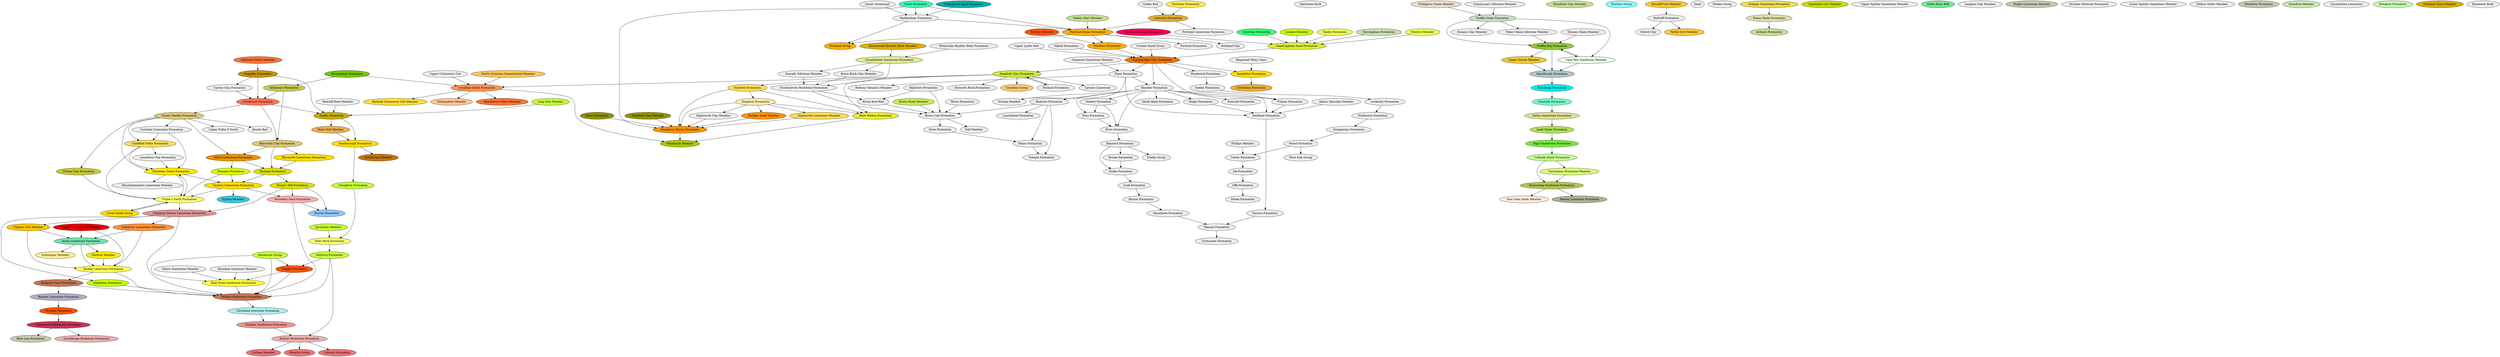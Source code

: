 strict digraph  {
"Woodrow Clay Member" [fillcolor="#949400", style=filled, url="http://data.bgs.ac.uk/id/Lexicon/NamedRockUnit/WCL"];
"Moor Grit Member" [fillcolor="#edb054", style=filled, url="http://data.bgs.ac.uk/id/Lexicon/NamedRockUnit/MRG"];
"Marlstone Rock" [fillcolor="#EEEEEE", style=filled, url="http://data.bgs.ac.uk/id/Lexicon/NamedRockUnit/H4803"];
"Dogger Formation" [fillcolor="#ff5400", style=filled, url="http://data.bgs.ac.uk/id/Lexicon/NamedRockUnit/DGR"];
"Ravenscar Group" [fillcolor="#c9ff36", style=filled, url="http://data.bgs.ac.uk/id/Lexicon/NamedRockUnit/RAG"];
"Saltwick Formation" [fillcolor="#c9ff36", style=filled, url="http://data.bgs.ac.uk/id/Lexicon/NamedRockUnit/SWK"];
"Blea Wyke Sandstone Formation" [fillcolor="#ffff36", style=filled, url="http://data.bgs.ac.uk/id/Lexicon/NamedRockUnit/BW"];
"Whitby Mudstone Formation" [fillcolor="#c97554", style=filled, url="http://data.bgs.ac.uk/id/Lexicon/NamedRockUnit/WHM"];
"Leziate Member" [fillcolor="#c9ff00", style=filled, url="http://data.bgs.ac.uk/id/Lexicon/NamedRockUnit/LZB"];
"West Sole Group" [fillcolor="#EEEEEE", style=filled, url="http://data.bgs.ac.uk/id/Lexicon/NamedRockUnit/WSTS"];
"Dun Caan Shale Member" [fillcolor="#ffede0", style=filled, url="http://data.bgs.ac.uk/id/Lexicon/NamedRockUnit/DCSH"];
"Tealby Formation" [fillcolor="#edff54", style=filled, url="http://data.bgs.ac.uk/id/Lexicon/NamedRockUnit/TBF"];
"Raasay Ironstone Formation" [fillcolor="#b0b094", style=filled, url="http://data.bgs.ac.uk/id/Lexicon/NamedRockUnit/RASI"];
"Cotham Member" [fillcolor="#ed7575", style=filled, url="http://data.bgs.ac.uk/id/Lexicon/NamedRockUnit/CTM"];
"Stanford Formation" [fillcolor="#ffe054", style=filled, url="http://data.bgs.ac.uk/id/Lexicon/NamedRockUnit/STFD"];
"Ampthill Clay Formation" [fillcolor="#c9ed36", style=filled, url="http://data.bgs.ac.uk/id/Lexicon/NamedRockUnit/AMC"];
"Kingston Formation" [fillcolor="#ffedb0", style=filled, url="http://data.bgs.ac.uk/id/Lexicon/NamedRockUnit/KTON"];
"West Walton Formation" [fillcolor="#eded36", style=filled, url="http://data.bgs.ac.uk/id/Lexicon/NamedRockUnit/WWB"];
"Hundleby Clay Member" [fillcolor="#c9e094", style=filled, url="http://data.bgs.ac.uk/id/Lexicon/NamedRockUnit/HBC"];
"Portland Group" [fillcolor="#ffb000", style=filled, url="http://data.bgs.ac.uk/id/Lexicon/NamedRockUnit/PL"];
"Piper Formation" [fillcolor="#EEEEEE", style=filled, url="http://data.bgs.ac.uk/id/Lexicon/NamedRockUnit/PIPR"];
"Kimmeridge Clay Formation" [fillcolor="#ed7500", style=filled, url="http://data.bgs.ac.uk/id/Lexicon/NamedRockUnit/KC"];
"Claymore Sandstone Member" [fillcolor="#EEEEEE", style=filled, url="http://data.bgs.ac.uk/id/Lexicon/NamedRockUnit/CYSA"];
"Rattray Volcanics Member" [fillcolor="#EEEEEE", style=filled, url="http://data.bgs.ac.uk/id/Lexicon/NamedRockUnit/RAVL"];
"Stroma Member" [fillcolor="#EEEEEE", style=filled, url="http://data.bgs.ac.uk/id/Lexicon/NamedRockUnit/STRM"];
"Heather Formation" [fillcolor="#EEEEEE", style=filled, url="http://data.bgs.ac.uk/id/Lexicon/NamedRockUnit/HTHE"];
"Pentland Formation" [fillcolor="#EEEEEE", style=filled, url="http://data.bgs.ac.uk/id/Lexicon/NamedRockUnit/PNTL"];
"Amundsen Formation" [fillcolor="#EEEEEE", style=filled, url="http://data.bgs.ac.uk/id/Lexicon/NamedRockUnit/AMND"];
"Burton Formation" [fillcolor="#EEEEEE", style=filled, url="http://data.bgs.ac.uk/id/Lexicon/NamedRockUnit/BURT"];
"Nansen Formation" [fillcolor="#EEEEEE", style=filled, url="http://data.bgs.ac.uk/id/Lexicon/NamedRockUnit/NANN"];
"Duntulm Formation" [fillcolor="#75ffc9", style=filled, url="http://data.bgs.ac.uk/id/Lexicon/NamedRockUnit/DTM"];
"Kilmaluag Formation" [fillcolor="#00eded", style=filled, url="http://data.bgs.ac.uk/id/Lexicon/NamedRockUnit/KML"];
"Valtos Sandstone Formation" [fillcolor="#e0e094", style=filled, url="http://data.bgs.ac.uk/id/Lexicon/NamedRockUnit/VTS"];
"Durness Group" [fillcolor="#94ffff", style=filled, url="http://data.bgs.ac.uk/id/Lexicon/NamedRockUnit/DNG"];
"Beacon Limestone Formation" [fillcolor="#b0b0c9", style=filled, url="http://data.bgs.ac.uk/id/Lexicon/NamedRockUnit/BNLS"];
"Bridport Sand Formation" [fillcolor="#c97554", style=filled, url="http://data.bgs.ac.uk/id/Lexicon/NamedRockUnit/BDS"];
"Dyrham Formation" [fillcolor="#ff5400", style=filled, url="http://data.bgs.ac.uk/id/Lexicon/NamedRockUnit/DYS"];
"Blue Lias Formation" [fillcolor="#c9c9b0", style=filled, url="http://data.bgs.ac.uk/id/Lexicon/NamedRockUnit/BLI"];
"Minchinhampton Limestone Member" [fillcolor="#EEEEEE", style=filled, url="http://data.bgs.ac.uk/id/Lexicon/NamedRockUnit/MHPL"];
"Forest Marble Formation" [fillcolor="#e0c975", style=filled, url="http://data.bgs.ac.uk/id/Lexicon/NamedRockUnit/FMB"];
"Cornbrash Formation" [fillcolor="#ff7554", style=filled, url="http://data.bgs.ac.uk/id/Lexicon/NamedRockUnit/CB"];
"Corsham Limestone Formation" [fillcolor="#EEEEEE", style=filled, url="http://data.bgs.ac.uk/id/Lexicon/NamedRockUnit/CSHF"];
"White Limestone Formation" [fillcolor="#ed9400", style=filled, url="http://data.bgs.ac.uk/id/Lexicon/NamedRockUnit/WHL"];
"Chalfield Oolite Formation" [fillcolor="#ffe054", style=filled, url="http://data.bgs.ac.uk/id/Lexicon/NamedRockUnit/CFDO"];
"Upper Fuller'S Earth" [fillcolor="#EEEEEE", style=filled, url="http://data.bgs.ac.uk/id/Lexicon/NamedRockUnit/H5116"];
"Boueti Bed" [fillcolor="#EEEEEE", style=filled, url="http://data.bgs.ac.uk/id/Lexicon/NamedRockUnit/BOU"];
"Athelstan Oolite Formation" [fillcolor="#ffed00", style=filled, url="http://data.bgs.ac.uk/id/Lexicon/NamedRockUnit/AOL"];
"Frome Clay Formation" [fillcolor="#c9c936", style=filled, url="http://data.bgs.ac.uk/id/Lexicon/NamedRockUnit/FRC"];
"Brora Brick Clay Member" [fillcolor="#EEEEEE", style=filled, url="http://data.bgs.ac.uk/id/Lexicon/NamedRockUnit/BROBC"];
"Elsworth Rock Formation" [fillcolor="#EEEEEE", style=filled, url="http://data.bgs.ac.uk/id/Lexicon/NamedRockUnit/ELR"];
"Sharp's Hill Formation" [fillcolor="#e0e000", style=filled, url="http://data.bgs.ac.uk/id/Lexicon/NamedRockUnit/SHHB"];
"Rutland Formation" [fillcolor="#e0e000", style=filled, url="http://data.bgs.ac.uk/id/Lexicon/NamedRockUnit/RLD"];
"Horsehay Sand Formation" [fillcolor="#ffb0b0", style=filled, url="http://data.bgs.ac.uk/id/Lexicon/NamedRockUnit/HYSA"];
"Chipping Norton Limestone Formation" [fillcolor="#e09494", style=filled, url="http://data.bgs.ac.uk/id/Lexicon/NamedRockUnit/CNL"];
"Horton Formation" [fillcolor="#94c9ff", style=filled, url="http://data.bgs.ac.uk/id/Lexicon/NamedRockUnit/HNF"];
"Fuller's Earth Formation" [fillcolor="#ffff75", style=filled, url="http://data.bgs.ac.uk/id/Lexicon/NamedRockUnit/FE"];
"Grantham Formation" [fillcolor="#c9ff00", style=filled, url="http://data.bgs.ac.uk/id/Lexicon/NamedRockUnit/GRF"];
"Clypeus Grit Member" [fillcolor="#ffc900", style=filled, url="http://data.bgs.ac.uk/id/Lexicon/NamedRockUnit/CG"];
"Redcliff Formation" [fillcolor="#EEEEEE", style=filled, url="http://data.bgs.ac.uk/id/Lexicon/NamedRockUnit/RECF"];
"Bencliff Grit Member" [fillcolor="#ffc936", style=filled, url="http://data.bgs.ac.uk/id/Lexicon/NamedRockUnit/BFG"];
"Oxford Clay" [fillcolor="#EEEEEE", style=filled, url="http://data.bgs.ac.uk/id/Lexicon/NamedRockUnit/H1175"];
"Nothe Grit Member" [fillcolor="#ffc936", style=filled, url="http://data.bgs.ac.uk/id/Lexicon/NamedRockUnit/NGT"];
"Kellaways Formation" [fillcolor="#c9c954", style=filled, url="http://data.bgs.ac.uk/id/Lexicon/NamedRockUnit/KLB"];
"Hunstanton Formation" [fillcolor="#75c900", style=filled, url="http://data.bgs.ac.uk/id/Lexicon/NamedRockUnit/HUCK"];
"Coralline Oolite Formation" [fillcolor="#ff9454", style=filled, url="http://data.bgs.ac.uk/id/Lexicon/NamedRockUnit/COO"];
"Upper Calcareous Grit" [fillcolor="#EEEEEE", style=filled, url="http://data.bgs.ac.uk/id/Lexicon/NamedRockUnit/H1171"];
"North Grimston Cementstone Member" [fillcolor="#ffc954", style=filled, url="http://data.bgs.ac.uk/id/Lexicon/NamedRockUnit/NGRC"];
"Birdsall Calcareous Grit Member" [fillcolor="#ffe036", style=filled, url="http://data.bgs.ac.uk/id/Lexicon/NamedRockUnit/BICG"];
"Yedmandale Member" [fillcolor="#ffc994", style=filled, url="http://data.bgs.ac.uk/id/Lexicon/NamedRockUnit/YED"];
"Hambleton Oolite Member" [fillcolor="#ff7536", style=filled, url="http://data.bgs.ac.uk/id/Lexicon/NamedRockUnit/HAO"];
"Weymouth Member" [fillcolor="#b0c900", style=filled, url="http://data.bgs.ac.uk/id/Lexicon/NamedRockUnit/WEY"];
"Strathsteven Mudstone Formation" [fillcolor="#EEEEEE", style=filled, url="http://data.bgs.ac.uk/id/Lexicon/NamedRockUnit/SSTV"];
"Fascally Siltstone Member" [fillcolor="#EEEEEE", style=filled, url="http://data.bgs.ac.uk/id/Lexicon/NamedRockUnit/FCYSI"];
"Clynekirkton Sandstone Formation" [fillcolor="#e0ed94", style=filled, url="http://data.bgs.ac.uk/id/Lexicon/NamedRockUnit/CYK"];
"Brora Coal Formation" [fillcolor="#EEEEEE", style=filled, url="http://data.bgs.ac.uk/id/Lexicon/NamedRockUnit/BOCO"];
"Brora Roof Bed" [fillcolor="#EEEEEE", style=filled, url="http://data.bgs.ac.uk/id/Lexicon/NamedRockUnit/BRORO"];
"Blisworth Clay Formation" [fillcolor="#e0c975", style=filled, url="http://data.bgs.ac.uk/id/Lexicon/NamedRockUnit/BWC"];
"Blisworth Limestone Formation" [fillcolor="#ffe000", style=filled, url="http://data.bgs.ac.uk/id/Lexicon/NamedRockUnit/BWL"];
"Lealt Shale Formation" [fillcolor="#b0e054", style=filled, url="http://data.bgs.ac.uk/id/Lexicon/NamedRockUnit/LASH"];
Sand [fillcolor="#EEEEEE", style=filled, url="http://data.bgs.ac.uk/id/EarthMaterialClass/RockName/SANDU"];
"Lower Greensand" [fillcolor="#EEEEEE", style=filled, url="http://data.bgs.ac.uk/id/Lexicon/NamedRockUnit/H1024"];
"Etive Formation" [fillcolor="#EEEEEE", style=filled, url="http://data.bgs.ac.uk/id/Lexicon/NamedRockUnit/ETVE"];
"Tarbert Formation" [fillcolor="#EEEEEE", style=filled, url="http://data.bgs.ac.uk/id/Lexicon/NamedRockUnit/TARB"];
"Ness Formation" [fillcolor="#EEEEEE", style=filled, url="http://data.bgs.ac.uk/id/Lexicon/NamedRockUnit/NESS"];
"Rannoch Formation" [fillcolor="#EEEEEE", style=filled, url="http://data.bgs.ac.uk/id/Lexicon/NamedRockUnit/RANN"];
"Birdlip Limestone Formation" [fillcolor="#ffff54", style=filled, url="http://data.bgs.ac.uk/id/Lexicon/NamedRockUnit/BLPL"];
"Harford Member" [fillcolor="#ffed00", style=filled, url="http://data.bgs.ac.uk/id/Lexicon/NamedRockUnit/HFD"];
"Aston Limestone Formation" [fillcolor="#75e0b0", style=filled, url="http://data.bgs.ac.uk/id/Lexicon/NamedRockUnit/ASLS"];
"Salperton Limestone Formation" [fillcolor="#ff9436", style=filled, url="http://data.bgs.ac.uk/id/Lexicon/NamedRockUnit/SALS"];
"Upper Trigonia Grit Member" [fillcolor="#ed0000", style=filled, url="http://data.bgs.ac.uk/id/Lexicon/NamedRockUnit/UTG"];
"Staffin Shale Formation" [fillcolor="#c9e0c9", style=filled, url="http://data.bgs.ac.uk/id/Lexicon/NamedRockUnit/SFSH"];
"Flodigarry Shale Member" [fillcolor="#ede0c9", style=filled, url="http://data.bgs.ac.uk/id/Lexicon/NamedRockUnit/FLOS"];
"Camasunary Siltstone Member" [fillcolor="#EEEEEE", style=filled, url="http://data.bgs.ac.uk/id/Lexicon/NamedRockUnit/CASI"];
"Staffin Bay Formation" [fillcolor="#94c936", style=filled, url="http://data.bgs.ac.uk/id/Lexicon/NamedRockUnit/STBA"];
"Dunans Clay Member" [fillcolor="#EEEEEE", style=filled, url="http://data.bgs.ac.uk/id/Lexicon/NamedRockUnit/DUNCL"];
"Tobar Ceann Siltstone Member" [fillcolor="#EEEEEE", style=filled, url="http://data.bgs.ac.uk/id/Lexicon/NamedRockUnit/TCN"];
"Carn Mor Sandstone Member" [fillcolor="#edffed", style=filled, url="http://data.bgs.ac.uk/id/Lexicon/NamedRockUnit/CMSA"];
"Corallian Group" [fillcolor="#ffc975", style=filled, url="http://data.bgs.ac.uk/id/Lexicon/NamedRockUnit/CR"];
"Cleveland Ironstone Formation" [fillcolor="#b0eded", style=filled, url="http://data.bgs.ac.uk/id/Lexicon/NamedRockUnit/CDI"];
"Beckley Sand Member" [fillcolor="#ff9400", style=filled, url="http://data.bgs.ac.uk/id/Lexicon/NamedRockUnit/BYSA"];
"Cullaidh Shale Formation" [fillcolor="#c9ff94", style=filled, url="http://data.bgs.ac.uk/id/Lexicon/NamedRockUnit/CUD"];
"Elgol Sandstone Formation" [fillcolor="#75ed36", style=filled, url="http://data.bgs.ac.uk/id/Lexicon/NamedRockUnit/ESA"];
"Bearreraig Sandstone Formation" [fillcolor="#b0c954", style=filled, url="http://data.bgs.ac.uk/id/Lexicon/NamedRockUnit/BEAS"];
"Garantiana Mudstone Member" [fillcolor="#e0ff75", style=filled, url="http://data.bgs.ac.uk/id/Lexicon/NamedRockUnit/GASH"];
"Kintradwell Boulder Beds Member" [fillcolor="#e0b000", style=filled, url="http://data.bgs.ac.uk/id/Lexicon/NamedRockUnit/KTW"];
"Lossiehead Formation" [fillcolor="#EEEEEE", style=filled, url="http://data.bgs.ac.uk/id/Lexicon/NamedRockUnit/LOSD"];
"Taynton Limestone Formation" [fillcolor="#ffe000", style=filled, url="http://data.bgs.ac.uk/id/Lexicon/NamedRockUnit/TY"];
"Hampen Formation" [fillcolor="#e0ff00", style=filled, url="http://data.bgs.ac.uk/id/Lexicon/NamedRockUnit/HMB"];
"Eyford Member" [fillcolor="#36c9e0", style=filled, url="http://data.bgs.ac.uk/id/Lexicon/NamedRockUnit/EYF"];
"Lulworth Formation" [fillcolor="#e0b036", style=filled, url="http://data.bgs.ac.uk/id/Lexicon/NamedRockUnit/LULW"];
"Cinder Bed" [fillcolor="#EEEEEE", style=filled, url="http://data.bgs.ac.uk/id/Lexicon/NamedRockUnit/CIN"];
"Durlston Formation" [fillcolor="#ffed54", style=filled, url="http://data.bgs.ac.uk/id/Lexicon/NamedRockUnit/DURN"];
"Portland Limestone Formation" [fillcolor="#EEEEEE", style=filled, url="http://data.bgs.ac.uk/id/Lexicon/NamedRockUnit/H4270"];
"Staithes Sandstone Formation" [fillcolor="#ed9494", style=filled, url="http://data.bgs.ac.uk/id/Lexicon/NamedRockUnit/STA"];
"Redcar Mudstone Formation" [fillcolor="#edb0b0", style=filled, url="http://data.bgs.ac.uk/id/Lexicon/NamedRockUnit/RMU"];
"Dersingham Formation" [fillcolor="#c9e0b0", style=filled, url="http://data.bgs.ac.uk/id/Lexicon/NamedRockUnit/DEB"];
"Cayton Clay Formation" [fillcolor="#EEEEEE", style=filled, url="http://data.bgs.ac.uk/id/Lexicon/NamedRockUnit/CAYC"];
"Osgodby Formation" [fillcolor="#c99400", style=filled, url="http://data.bgs.ac.uk/id/Lexicon/NamedRockUnit/OSBY"];
"Eller Beck Formation" [fillcolor="#ffff75", style=filled, url="http://data.bgs.ac.uk/id/Lexicon/NamedRockUnit/EBB"];
"Cloughton Formation" [fillcolor="#c9ff36", style=filled, url="http://data.bgs.ac.uk/id/Lexicon/NamedRockUnit/CLH"];
"Sycarham Member" [fillcolor="#c9ff36", style=filled, url="http://data.bgs.ac.uk/id/Lexicon/NamedRockUnit/SYCM"];
"Yellow Sandstone Member" [fillcolor="#EEEEEE", style=filled, url="http://data.bgs.ac.uk/id/Lexicon/NamedRockUnit/YSDT"];
"Lansdown Clay Formation" [fillcolor="#EEEEEE", style=filled, url="http://data.bgs.ac.uk/id/Lexicon/NamedRockUnit/LDN"];
"Hugin Formation" [fillcolor="#EEEEEE", style=filled, url="http://data.bgs.ac.uk/id/Lexicon/NamedRockUnit/HUGI"];
"Golspie Formation" [fillcolor="#EEEEEE", style=filled, url="http://data.bgs.ac.uk/id/Lexicon/NamedRockUnit/GOLS"];
"Whitchurch Sand Formation" [fillcolor="#00b0b0", style=filled, url="http://data.bgs.ac.uk/id/Lexicon/NamedRockUnit/WHS"];
"Fladen Group" [fillcolor="#EEEEEE", style=filled, url="http://data.bgs.ac.uk/id/Lexicon/NamedRockUnit/FLDN"];
"Brora Formation" [fillcolor="#EEEEEE", style=filled, url="http://data.bgs.ac.uk/id/Lexicon/NamedRockUnit/H5212"];
"Doll Member" [fillcolor="#EEEEEE", style=filled, url="http://data.bgs.ac.uk/id/Lexicon/NamedRockUnit/DOLL"];
"Oldstead Oolite Member" [fillcolor="#ff7536", style=filled, url="http://data.bgs.ac.uk/id/Lexicon/NamedRockUnit/OSTD"];
"Scalby Formation" [fillcolor="#c9b000", style=filled, url="http://data.bgs.ac.uk/id/Lexicon/NamedRockUnit/SCY"];
"Balintore Formation" [fillcolor="#EEEEEE", style=filled, url="http://data.bgs.ac.uk/id/Lexicon/NamedRockUnit/BALR"];
"Ida Formation" [fillcolor="#EEEEEE", style=filled, url="http://data.bgs.ac.uk/id/Lexicon/NamedRockUnit/IDA"];
"Cerdic Formation" [fillcolor="#EEEEEE", style=filled, url="http://data.bgs.ac.uk/id/Lexicon/NamedRockUnit/CERD"];
"Offa Formation" [fillcolor="#EEEEEE", style=filled, url="http://data.bgs.ac.uk/id/Lexicon/NamedRockUnit/OFFA"];
"Great Oolite Group" [fillcolor="#ffe000", style=filled, url="http://data.bgs.ac.uk/id/Lexicon/NamedRockUnit/GOG"];
"Highworth Limestone Member" [fillcolor="#ffe054", style=filled, url="http://data.bgs.ac.uk/id/Lexicon/NamedRockUnit/HWLS"];
"Hazelbury Bryan Formation" [fillcolor="#ff9400", style=filled, url="http://data.bgs.ac.uk/id/Lexicon/NamedRockUnit/HYB"];
"Highworth Clay Member" [fillcolor="#EEEEEE", style=filled, url="http://data.bgs.ac.uk/id/Lexicon/NamedRockUnit/HWCL"];
"Darwin Formation" [fillcolor="#EEEEEE", style=filled, url="http://data.bgs.ac.uk/id/Lexicon/NamedRockUnit/DARW"];
"Cormorant Formation" [fillcolor="#EEEEEE", style=filled, url="http://data.bgs.ac.uk/id/Lexicon/NamedRockUnit/CORM"];
"Gault Formation" [fillcolor="#36ffb0", style=filled, url="http://data.bgs.ac.uk/id/Lexicon/NamedRockUnit/GLT"];
"Penarth Group" [fillcolor="#ed7575", style=filled, url="http://data.bgs.ac.uk/id/Lexicon/NamedRockUnit/PNG"];
"Lilstock Formation" [fillcolor="#ed7575", style=filled, url="http://data.bgs.ac.uk/id/Lexicon/NamedRockUnit/LTK"];
"Ardnish Formation" [fillcolor="#c9e094", style=filled, url="http://data.bgs.ac.uk/id/Lexicon/NamedRockUnit/ADS"];
"Pabay Shale Formation" [fillcolor="#e0e0b0", style=filled, url="http://data.bgs.ac.uk/id/Lexicon/NamedRockUnit/PABS"];
"Alness Spiculite Member" [fillcolor="#EEEEEE", style=filled, url="http://data.bgs.ac.uk/id/Lexicon/NamedRockUnit/ALNS"];
"Helmsdale Boulder Beds Formation" [fillcolor="#EEEEEE", style=filled, url="http://data.bgs.ac.uk/id/Lexicon/NamedRockUnit/HBB"];
"Charmouth Mudstone Formation" [fillcolor="#c93654", style=filled, url="http://data.bgs.ac.uk/id/Lexicon/NamedRockUnit/CHAM"];
"Scunthorpe Mudstone Formation" [fillcolor="#edb0b0", style=filled, url="http://data.bgs.ac.uk/id/Lexicon/NamedRockUnit/SMD"];
"Rosedale Ironstone Member" [fillcolor="#EEEEEE", style=filled, url="http://data.bgs.ac.uk/id/Lexicon/NamedRockUnit/RDLI"];
"Upper Lydite Bed" [fillcolor="#EEEEEE", style=filled, url="http://data.bgs.ac.uk/id/Lexicon/NamedRockUnit/H4851"];
"Seeley Formation" [fillcolor="#EEEEEE", style=filled, url="http://data.bgs.ac.uk/id/Lexicon/NamedRockUnit/SEEL"];
"Woodward Formation" [fillcolor="#EEEEEE", style=filled, url="http://data.bgs.ac.uk/id/Lexicon/NamedRockUnit/WDWR"];
"Leckenby Formation" [fillcolor="#EEEEEE", style=filled, url="http://data.bgs.ac.uk/id/Lexicon/NamedRockUnit/LKNB"];
"Wardour Formation" [fillcolor="#ffb000", style=filled, url="http://data.bgs.ac.uk/id/Lexicon/NamedRockUnit/WAR"];
"Tisbury Member" [fillcolor="#ff5400", style=filled, url="http://data.bgs.ac.uk/id/Lexicon/NamedRockUnit/TIY"];
"Portland Stone Formation" [fillcolor="#ffb000", style=filled, url="http://data.bgs.ac.uk/id/Lexicon/NamedRockUnit/POST"];
"Fenland Formation" [fillcolor="#EEEEEE", style=filled, url="http://data.bgs.ac.uk/id/Lexicon/NamedRockUnit/FEND"];
"Sandsfoot Formation" [fillcolor="#ffe000", style=filled, url="http://data.bgs.ac.uk/id/Lexicon/NamedRockUnit/SDT"];
"Ringstead Waxy Clays" [fillcolor="#EEEEEE", style=filled, url="http://data.bgs.ac.uk/id/Lexicon/NamedRockUnit/H1156"];
"Clavellata Formation" [fillcolor="#edb036", style=filled, url="http://data.bgs.ac.uk/id/Lexicon/NamedRockUnit/CLAV"];
"Dunlin Group" [fillcolor="#EEEEEE", style=filled, url="http://data.bgs.ac.uk/id/Lexicon/NamedRockUnit/DUNL"];
"Sandsfoot Grit Member" [fillcolor="#c9e000", style=filled, url="http://data.bgs.ac.uk/id/Lexicon/NamedRockUnit/SFG"];
"Portland Clay" [fillcolor="#EEEEEE", style=filled, url="http://data.bgs.ac.uk/id/Lexicon/NamedRockUnit/POCL"];
"Upper Spilsby Sandstone Member" [fillcolor="#EEEEEE", style=filled, url="http://data.bgs.ac.uk/id/Lexicon/NamedRockUnit/USPS"];
"Gristhorpe Member" [fillcolor="#c97500", style=filled, url="http://data.bgs.ac.uk/id/Lexicon/NamedRockUnit/GRPE"];
"Fulmar Formation" [fillcolor="#EEEEEE", style=filled, url="http://data.bgs.ac.uk/id/Lexicon/NamedRockUnit/FLMR"];
"Scottsquar Member" [fillcolor="#ffed94", style=filled, url="http://data.bgs.ac.uk/id/Lexicon/NamedRockUnit/SQAR"];
"Valhall Formation" [fillcolor="#EEEEEE", style=filled, url="http://data.bgs.ac.uk/id/Lexicon/NamedRockUnit/VALH"];
"Phillips Member" [fillcolor="#EEEEEE", style=filled, url="http://data.bgs.ac.uk/id/Lexicon/NamedRockUnit/PHLP"];
"Wroot Formation" [fillcolor="#EEEEEE", style=filled, url="http://data.bgs.ac.uk/id/Lexicon/NamedRockUnit/WROT"];
"Oakley Marl Member" [fillcolor="#c9e094", style=filled, url="http://data.bgs.ac.uk/id/Lexicon/NamedRockUnit/OKY"];
"Purbeck Formation" [fillcolor="#EEEEEE", style=filled, url="http://data.bgs.ac.uk/id/Lexicon/NamedRockUnit/H1114"];
"Glebe Farm Bed" [fillcolor="#75ed94", style=filled, url="http://data.bgs.ac.uk/id/Lexicon/NamedRockUnit/GLBF"];
"Cook Formation" [fillcolor="#EEEEEE", style=filled, url="http://data.bgs.ac.uk/id/Lexicon/NamedRockUnit/COOK"];
"Drake Formation" [fillcolor="#EEEEEE", style=filled, url="http://data.bgs.ac.uk/id/Lexicon/NamedRockUnit/DRKE"];
"Langton Clay Member" [fillcolor="#EEEEEE", style=filled, url="http://data.bgs.ac.uk/id/Lexicon/NamedRockUnit/LNGC"];
"Rugby Limestone Member" [fillcolor="#c9c9b0", style=filled, url="http://data.bgs.ac.uk/id/Lexicon/NamedRockUnit/RLS"];
"Broom Formation" [fillcolor="#EEEEEE", style=filled, url="http://data.bgs.ac.uk/id/Lexicon/NamedRockUnit/BROM"];
"Redcliff Rock Member" [fillcolor="#EEEEEE", style=filled, url="http://data.bgs.ac.uk/id/Lexicon/NamedRockUnit/RDCR"];
"Dyrham Siltstone Formation" [fillcolor="#EEEEEE", style=filled, url="http://data.bgs.ac.uk/id/Lexicon/NamedRockUnit/H3380"];
"Lower Spilsby Sandstone Member" [fillcolor="#EEEEEE", style=filled, url="http://data.bgs.ac.uk/id/Lexicon/NamedRockUnit/LSYS"];
"Malton Oolite Member" [fillcolor="#EEEEEE", style=filled, url="http://data.bgs.ac.uk/id/Lexicon/NamedRockUnit/MTOL"];
"Hudleston Formation" [fillcolor="#EEEEEE", style=filled, url="http://data.bgs.ac.uk/id/Lexicon/NamedRockUnit/HDST"];
"Cromer Knoll Group" [fillcolor="#EEEEEE", style=filled, url="http://data.bgs.ac.uk/id/Lexicon/NamedRockUnit/CRKN"];
"Penda Formation" [fillcolor="#EEEEEE", style=filled, url="http://data.bgs.ac.uk/id/Lexicon/NamedRockUnit/PEND"];
"Strangways Formation" [fillcolor="#EEEEEE", style=filled, url="http://data.bgs.ac.uk/id/Lexicon/NamedRockUnit/STRW"];
"Orrin Formation" [fillcolor="#EEEEEE", style=filled, url="http://data.bgs.ac.uk/id/Lexicon/NamedRockUnit/ORRN"];
"Mains Formation" [fillcolor="#EEEEEE", style=filled, url="http://data.bgs.ac.uk/id/Lexicon/NamedRockUnit/MANS"];
"Scarborough Formation" [fillcolor="#ffe000", style=filled, url="http://data.bgs.ac.uk/id/Lexicon/NamedRockUnit/SCR"];
"Dunans Shale Member" [fillcolor="#EEEEEE", style=filled, url="http://data.bgs.ac.uk/id/Lexicon/NamedRockUnit/DUNSH"];
"Upper Ostrea Member" [fillcolor="#edc936", style=filled, url="http://data.bgs.ac.uk/id/Lexicon/NamedRockUnit/UOST"];
"Skudiburgh Formation" [fillcolor="#b0c9c9", style=filled, url="http://data.bgs.ac.uk/id/Lexicon/NamedRockUnit/SKU"];
"Westbury Formation" [fillcolor="#c9c9b0", style=filled, url="http://data.bgs.ac.uk/id/Lexicon/NamedRockUnit/WBY"];
"Haddenham Formation" [fillcolor="#EEEEEE", style=filled, url="http://data.bgs.ac.uk/id/Lexicon/NamedRockUnit/HADD"];
"Scalpay Sandstone Formation" [fillcolor="#ede054", style=filled, url="http://data.bgs.ac.uk/id/Lexicon/NamedRockUnit/SCS"];
"Stamford Member" [fillcolor="#c9edb0", style=filled, url="http://data.bgs.ac.uk/id/Lexicon/NamedRockUnit/STAM"];
"Brora Shale Member" [fillcolor="#c9ed54", style=filled, url="http://data.bgs.ac.uk/id/Lexicon/NamedRockUnit/BROR"];
"Beatrice Formation" [fillcolor="#EEEEEE", style=filled, url="http://data.bgs.ac.uk/id/Lexicon/NamedRockUnit/BETR"];
"Upware Limestone" [fillcolor="#EEEEEE", style=filled, url="http://data.bgs.ac.uk/id/Lexicon/NamedRockUnit/H1897"];
"Stour Formation" [fillcolor="#949400", style=filled, url="http://data.bgs.ac.uk/id/Lexicon/NamedRockUnit/STOU"];
"Mintlyn Member" [fillcolor="#edff54", style=filled, url="http://data.bgs.ac.uk/id/Lexicon/NamedRockUnit/MNB"];
"Claxby Ironstone Formation" [fillcolor="#ff0054", style=filled, url="http://data.bgs.ac.uk/id/Lexicon/NamedRockUnit/CI"];
"Lincolnshire Limestone" [fillcolor="#EEEEEE", style=filled, url="http://data.bgs.ac.uk/id/Lexicon/NamedRockUnit/H2904"];
"Breakish Formation" [fillcolor="#c9ffb0", style=filled, url="http://data.bgs.ac.uk/id/Lexicon/NamedRockUnit/BRKH"];
"Smith Bank Formation" [fillcolor="#EEEEEE", style=filled, url="http://data.bgs.ac.uk/id/Lexicon/NamedRockUnit/SMBA"];
"Emerald Formation" [fillcolor="#EEEEEE", style=filled, url="http://data.bgs.ac.uk/id/Lexicon/NamedRockUnit/EMLD"];
"Sandringham Sand Formation" [fillcolor="#e0ed36", style=filled, url="http://data.bgs.ac.uk/id/Lexicon/NamedRockUnit/SAS"];
"Carstone Formation" [fillcolor="#36ff75", style=filled, url="http://data.bgs.ac.uk/id/Lexicon/NamedRockUnit/CA"];
"Long Nab Member" [fillcolor="#c9ff36", style=filled, url="http://data.bgs.ac.uk/id/Lexicon/NamedRockUnit/LNAB"];
"Portland Chert Member" [fillcolor="#e0b000", style=filled, url="http://data.bgs.ac.uk/id/Lexicon/NamedRockUnit/POCH"];
"Basement Beds" [fillcolor="#EEEEEE", style=filled, url="http://data.bgs.ac.uk/id/Lexicon/NamedRockUnit/H3812"];
"Woodrow Clay Member" -> "Hazelbury Bryan Formation";
"Moor Grit Member" -> "Scarborough Formation";
"Dogger Formation" -> "Blea Wyke Sandstone Formation";
"Dogger Formation" -> "Whitby Mudstone Formation";
"Ravenscar Group" -> "Dogger Formation";
"Ravenscar Group" -> "Whitby Mudstone Formation";
"Ravenscar Group" -> "Blea Wyke Sandstone Formation";
"Saltwick Formation" -> "Dogger Formation";
"Saltwick Formation" -> "Whitby Mudstone Formation";
"Saltwick Formation" -> "Redcar Mudstone Formation";
"Blea Wyke Sandstone Formation" -> "Whitby Mudstone Formation";
"Whitby Mudstone Formation" -> "Cleveland Ironstone Formation";
"Leziate Member" -> "Sandringham Sand Formation";
"Tealby Formation" -> "Sandringham Sand Formation";
"Stanford Formation" -> "Kingston Formation";
"Stanford Formation" -> "West Walton Formation";
"Stanford Formation" -> "Hazelbury Bryan Formation";
"Ampthill Clay Formation" -> "Stanford Formation";
"Ampthill Clay Formation" -> "Coralline Oolite Formation";
"Ampthill Clay Formation" -> "West Walton Formation";
"Ampthill Clay Formation" -> "Corallian Group";
"Ampthill Clay Formation" -> "Fenland Formation";
"Ampthill Clay Formation" -> "Upware Limestone";
"Ampthill Clay Formation" -> "Elsworth Rock Formation";
"Kingston Formation" -> "Highworth Limestone Member";
"Kingston Formation" -> "Hazelbury Bryan Formation";
"Kingston Formation" -> "Beckley Sand Member";
"Kingston Formation" -> "West Walton Formation";
"Kingston Formation" -> "Highworth Clay Member";
"West Walton Formation" -> "Weymouth Member";
"Piper Formation" -> "Rattray Volcanics Member";
"Piper Formation" -> "Stroma Member";
"Piper Formation" -> "Heather Formation";
"Piper Formation" -> "Pentland Formation";
"Kimmeridge Clay Formation" -> "Piper Formation";
"Kimmeridge Clay Formation" -> "Sandsfoot Formation";
"Kimmeridge Clay Formation" -> "Fulmar Formation";
"Kimmeridge Clay Formation" -> "Woodward Formation";
"Kimmeridge Clay Formation" -> "Ampthill Clay Formation";
"Kimmeridge Clay Formation" -> "Heather Formation";
"Claymore Sandstone Member" -> "Piper Formation";
"Heather Formation" -> "Etive Formation";
"Heather Formation" -> "Hugin Formation";
"Heather Formation" -> "Tarbert Formation";
"Heather Formation" -> "Ness Formation";
"Heather Formation" -> "Fulmar Formation";
"Heather Formation" -> "Pentland Formation";
"Heather Formation" -> "Beatrice Formation";
"Heather Formation" -> "Emerald Formation";
"Heather Formation" -> "Smith Bank Formation";
"Heather Formation" -> "Stroma Member";
"Pentland Formation" -> "Darwin Formation";
"Amundsen Formation" -> "Nansen Formation";
"Burton Formation" -> "Amundsen Formation";
"Nansen Formation" -> "Cormorant Formation";
"Duntulm Formation" -> "Valtos Sandstone Formation";
"Kilmaluag Formation" -> "Duntulm Formation";
"Valtos Sandstone Formation" -> "Lealt Shale Formation";
"Beacon Limestone Formation" -> "Dyrham Formation";
"Bridport Sand Formation" -> "Beacon Limestone Formation";
"Bridport Sand Formation" -> "Whitby Mudstone Formation";
"Dyrham Formation" -> "Charmouth Mudstone Formation";
"Forest Marble Formation" -> "Corsham Limestone Formation";
"Forest Marble Formation" -> "White Limestone Formation";
"Forest Marble Formation" -> "Chalfield Oolite Formation";
"Forest Marble Formation" -> "Upper Fuller'S Earth";
"Forest Marble Formation" -> "Boueti Bed";
"Forest Marble Formation" -> "Athelstan Oolite Formation";
"Forest Marble Formation" -> "Frome Clay Formation";
"Cornbrash Formation" -> "Forest Marble Formation";
"Cornbrash Formation" -> "Blisworth Clay Formation";
"Cornbrash Formation" -> "Scalby Formation";
"Corsham Limestone Formation" -> "Chalfield Oolite Formation";
"Corsham Limestone Formation" -> "Athelstan Oolite Formation";
"White Limestone Formation" -> "Hampen Formation";
"White Limestone Formation" -> "Rutland Formation";
"Chalfield Oolite Formation" -> "Lansdown Clay Formation";
"Chalfield Oolite Formation" -> "Fuller's Earth Formation";
"Chalfield Oolite Formation" -> "Athelstan Oolite Formation";
"Athelstan Oolite Formation" -> "Fuller's Earth Formation";
"Athelstan Oolite Formation" -> "Minchinhampton Limestone Member";
"Athelstan Oolite Formation" -> "Taynton Limestone Formation";
"Frome Clay Formation" -> "Fuller's Earth Formation";
"Brora Brick Clay Member" -> "Strathsteven Mudstone Formation";
"Sharp's Hill Formation" -> "Horsehay Sand Formation";
"Sharp's Hill Formation" -> "Chipping Norton Limestone Formation";
"Sharp's Hill Formation" -> "Horton Formation";
"Rutland Formation" -> "Sharp's Hill Formation";
"Rutland Formation" -> "Taynton Limestone Formation";
"Horsehay Sand Formation" -> "Horton Formation";
"Horsehay Sand Formation" -> "Whitby Mudstone Formation";
"Chipping Norton Limestone Formation" -> "Whitby Mudstone Formation";
"Chipping Norton Limestone Formation" -> "Grantham Formation";
"Chipping Norton Limestone Formation" -> "Clypeus Grit Member";
"Chipping Norton Limestone Formation" -> "Salperton Limestone Formation";
"Fuller's Earth Formation" -> "Chipping Norton Limestone Formation";
"Fuller's Earth Formation" -> "Great Oolite Group";
"Fuller's Earth Formation" -> "Athelstan Oolite Formation";
"Grantham Formation" -> "Whitby Mudstone Formation";
"Clypeus Grit Member" -> "Birdlip Limestone Formation";
"Clypeus Grit Member" -> "Aston Limestone Formation";
"Redcliff Formation" -> "Oxford Clay";
"Redcliff Formation" -> "Nothe Grit Member";
"Bencliff Grit Member" -> "Redcliff Formation";
"Kellaways Formation" -> "Cornbrash Formation";
"Kellaways Formation" -> "Blisworth Clay Formation";
"Hunstanton Formation" -> "Kellaways Formation";
"Hunstanton Formation" -> "Coralline Oolite Formation";
"Coralline Oolite Formation" -> "Birdsall Calcareous Grit Member";
"Coralline Oolite Formation" -> "Yedmandale Member";
"Coralline Oolite Formation" -> "Hambleton Oolite Member";
"Coralline Oolite Formation" -> "Weymouth Member";
"Upper Calcareous Grit" -> "Coralline Oolite Formation";
"North Grimston Cementstone Member" -> "Coralline Oolite Formation";
"Strathsteven Mudstone Formation" -> "Brora Coal Formation";
"Strathsteven Mudstone Formation" -> "Brora Roof Bed";
"Fascally Siltstone Member" -> "Strathsteven Mudstone Formation";
"Clynekirkton Sandstone Formation" -> "Strathsteven Mudstone Formation";
"Clynekirkton Sandstone Formation" -> "Fascally Siltstone Member";
"Clynekirkton Sandstone Formation" -> "Brora Brick Clay Member";
"Brora Coal Formation" -> "Orrin Formation";
"Brora Coal Formation" -> "Doll Member";
"Brora Roof Bed" -> "Brora Coal Formation";
"Blisworth Clay Formation" -> "Blisworth Limestone Formation";
"Blisworth Clay Formation" -> "Rutland Formation";
"Blisworth Clay Formation" -> "White Limestone Formation";
"Blisworth Limestone Formation" -> "Rutland Formation";
"Lealt Shale Formation" -> "Elgol Sandstone Formation";
"Lower Greensand" -> "Haddenham Formation";
"Etive Formation" -> "Rannoch Formation";
"Tarbert Formation" -> "Etive Formation";
"Tarbert Formation" -> "Ness Formation";
"Ness Formation" -> "Etive Formation";
"Rannoch Formation" -> "Dunlin Group";
"Rannoch Formation" -> "Broom Formation";
"Rannoch Formation" -> "Drake Formation";
"Birdlip Limestone Formation" -> "Whitby Mudstone Formation";
"Birdlip Limestone Formation" -> "Bridport Sand Formation";
"Harford Member" -> "Birdlip Limestone Formation";
"Aston Limestone Formation" -> "Birdlip Limestone Formation";
"Aston Limestone Formation" -> "Harford Member";
"Aston Limestone Formation" -> "Scottsquar Member";
"Salperton Limestone Formation" -> "Birdlip Limestone Formation";
"Salperton Limestone Formation" -> "Aston Limestone Formation";
"Upper Trigonia Grit Member" -> "Birdlip Limestone Formation";
"Upper Trigonia Grit Member" -> "Aston Limestone Formation";
"Staffin Shale Formation" -> "Staffin Bay Formation";
"Staffin Shale Formation" -> "Dunans Clay Member";
"Staffin Shale Formation" -> "Tobar Ceann Siltstone Member";
"Staffin Shale Formation" -> "Carn Mor Sandstone Member";
"Flodigarry Shale Member" -> "Staffin Shale Formation";
"Camasunary Siltstone Member" -> "Staffin Shale Formation";
"Staffin Bay Formation" -> "Carn Mor Sandstone Member";
"Staffin Bay Formation" -> "Upper Ostrea Member";
"Staffin Bay Formation" -> "Skudiburgh Formation";
"Tobar Ceann Siltstone Member" -> "Staffin Bay Formation";
"Carn Mor Sandstone Member" -> "Staffin Bay Formation";
"Carn Mor Sandstone Member" -> "Skudiburgh Formation";
"Cleveland Ironstone Formation" -> "Staithes Sandstone Formation";
"Beckley Sand Member" -> "Hazelbury Bryan Formation";
"Cullaidh Shale Formation" -> "Bearreraig Sandstone Formation";
"Cullaidh Shale Formation" -> "Garantiana Mudstone Member";
"Elgol Sandstone Formation" -> "Cullaidh Shale Formation";
"Bearreraig Sandstone Formation" -> "Dun Caan Shale Member";
"Bearreraig Sandstone Formation" -> "Raasay Ironstone Formation";
"Garantiana Mudstone Member" -> "Bearreraig Sandstone Formation";
"Kintradwell Boulder Beds Member" -> "Clynekirkton Sandstone Formation";
"Taynton Limestone Formation" -> "Eyford Member";
"Taynton Limestone Formation" -> "Fuller's Earth Formation";
"Taynton Limestone Formation" -> "Horsehay Sand Formation";
"Hampen Formation" -> "Taynton Limestone Formation";
"Hampen Formation" -> "Fuller's Earth Formation";
"Lulworth Formation" -> "Portland Limestone Formation";
"Lulworth Formation" -> "Portland Stone Formation";
"Cinder Bed" -> "Lulworth Formation";
"Durlston Formation" -> "Lulworth Formation";
"Staithes Sandstone Formation" -> "Redcar Mudstone Formation";
"Redcar Mudstone Formation" -> "Penarth Group";
"Redcar Mudstone Formation" -> "Lilstock Formation";
"Redcar Mudstone Formation" -> "Cotham Member";
"Dersingham Formation" -> "Sandringham Sand Formation";
"Cayton Clay Formation" -> "Cornbrash Formation";
"Osgodby Formation" -> "Cayton Clay Formation";
"Osgodby Formation" -> "Cornbrash Formation";
"Osgodby Formation" -> "Scalby Formation";
"Eller Beck Formation" -> "Saltwick Formation";
"Cloughton Formation" -> "Eller Beck Formation";
"Sycarham Member" -> "Eller Beck Formation";
"Yellow Sandstone Member" -> "Blea Wyke Sandstone Formation";
"Lansdown Clay Formation" -> "Athelstan Oolite Formation";
"Hugin Formation" -> "Pentland Formation";
"Whitchurch Sand Formation" -> "Haddenham Formation";
"Brora Formation" -> "Brora Coal Formation";
"Oldstead Oolite Member" -> "Osgodby Formation";
"Scalby Formation" -> "Scarborough Formation";
"Scalby Formation" -> "Moor Grit Member";
"Balintore Formation" -> "Brora Roof Bed";
"Balintore Formation" -> "Brora Coal Formation";
"Ida Formation" -> "Offa Formation";
"Cerdic Formation" -> "Ida Formation";
"Offa Formation" -> "Penda Formation";
"Great Oolite Group" -> "Fuller's Earth Formation";
"Highworth Limestone Member" -> "Hazelbury Bryan Formation";
"Hazelbury Bryan Formation" -> "Weymouth Member";
"Highworth Clay Member" -> "Hazelbury Bryan Formation";
"Darwin Formation" -> "Nansen Formation";
"Gault Formation" -> "Portland Stone Formation";
"Gault Formation" -> "Haddenham Formation";
"Gault Formation" -> "Hazelbury Bryan Formation";
"Pabay Shale Formation" -> "Ardnish Formation";
"Alness Spiculite Member" -> "Pentland Formation";
"Helmsdale Boulder Beds Formation" -> "Clynekirkton Sandstone Formation";
"Charmouth Mudstone Formation" -> "Scunthorpe Mudstone Formation";
"Charmouth Mudstone Formation" -> "Blue Lias Formation";
"Rosedale Ironstone Member" -> "Blea Wyke Sandstone Formation";
"Upper Lydite Bed" -> "Kimmeridge Clay Formation";
"Seeley Formation" -> "Leckenby Formation";
"Woodward Formation" -> "Seeley Formation";
"Leckenby Formation" -> "Hudleston Formation";
"Wardour Formation" -> "Kimmeridge Clay Formation";
"Tisbury Member" -> "Wardour Formation";
"Portland Stone Formation" -> "Wardour Formation";
"Portland Stone Formation" -> "Portland Clay";
"Portland Stone Formation" -> "Purbeck Formation";
"Portland Stone Formation" -> "Portland Group";
"Fenland Formation" -> "Ampthill Clay Formation";
"Sandsfoot Formation" -> "Clavellata Formation";
"Ringstead Waxy Clays" -> "Sandsfoot Formation";
"Fulmar Formation" -> "Pentland Formation";
"Valhall Formation" -> "Kimmeridge Clay Formation";
"Phillips Member" -> "Cerdic Formation";
"Wroot Formation" -> "Cerdic Formation";
"Wroot Formation" -> "West Sole Group";
"Oakley Marl Member" -> "Portland Stone Formation";
"Cook Formation" -> "Burton Formation";
"Drake Formation" -> "Cook Formation";
"Broom Formation" -> "Drake Formation";
"Redcliff Rock Member" -> "Scalby Formation";
"Hudleston Formation" -> "Strangways Formation";
"Cromer Knoll Group" -> "Kimmeridge Clay Formation";
"Strangways Formation" -> "Wroot Formation";
"Orrin Formation" -> "Mains Formation";
"Mains Formation" -> "Golspie Formation";
"Scarborough Formation" -> "Cloughton Formation";
"Scarborough Formation" -> "Gristhorpe Member";
"Dunans Shale Member" -> "Staffin Bay Formation";
"Upper Ostrea Member" -> "Skudiburgh Formation";
"Skudiburgh Formation" -> "Kilmaluag Formation";
"Haddenham Formation" -> "Portland Group";
"Haddenham Formation" -> "Portland Stone Formation";
"Scalpay Sandstone Formation" -> "Pabay Shale Formation";
"Brora Shale Member" -> "Brora Coal Formation";
"Beatrice Formation" -> "Brora Coal Formation";
"Beatrice Formation" -> "Golspie Formation";
"Beatrice Formation" -> "Mains Formation";
"Beatrice Formation" -> "Lossiehead Formation";
"Stour Formation" -> "Hazelbury Bryan Formation";
"Mintlyn Member" -> "Sandringham Sand Formation";
"Claxby Ironstone Formation" -> "Sandringham Sand Formation";
"Sandringham Sand Formation" -> "Kimmeridge Clay Formation";
"Carstone Formation" -> "Sandringham Sand Formation";
"Long Nab Member" -> "Scalby Formation";
}
